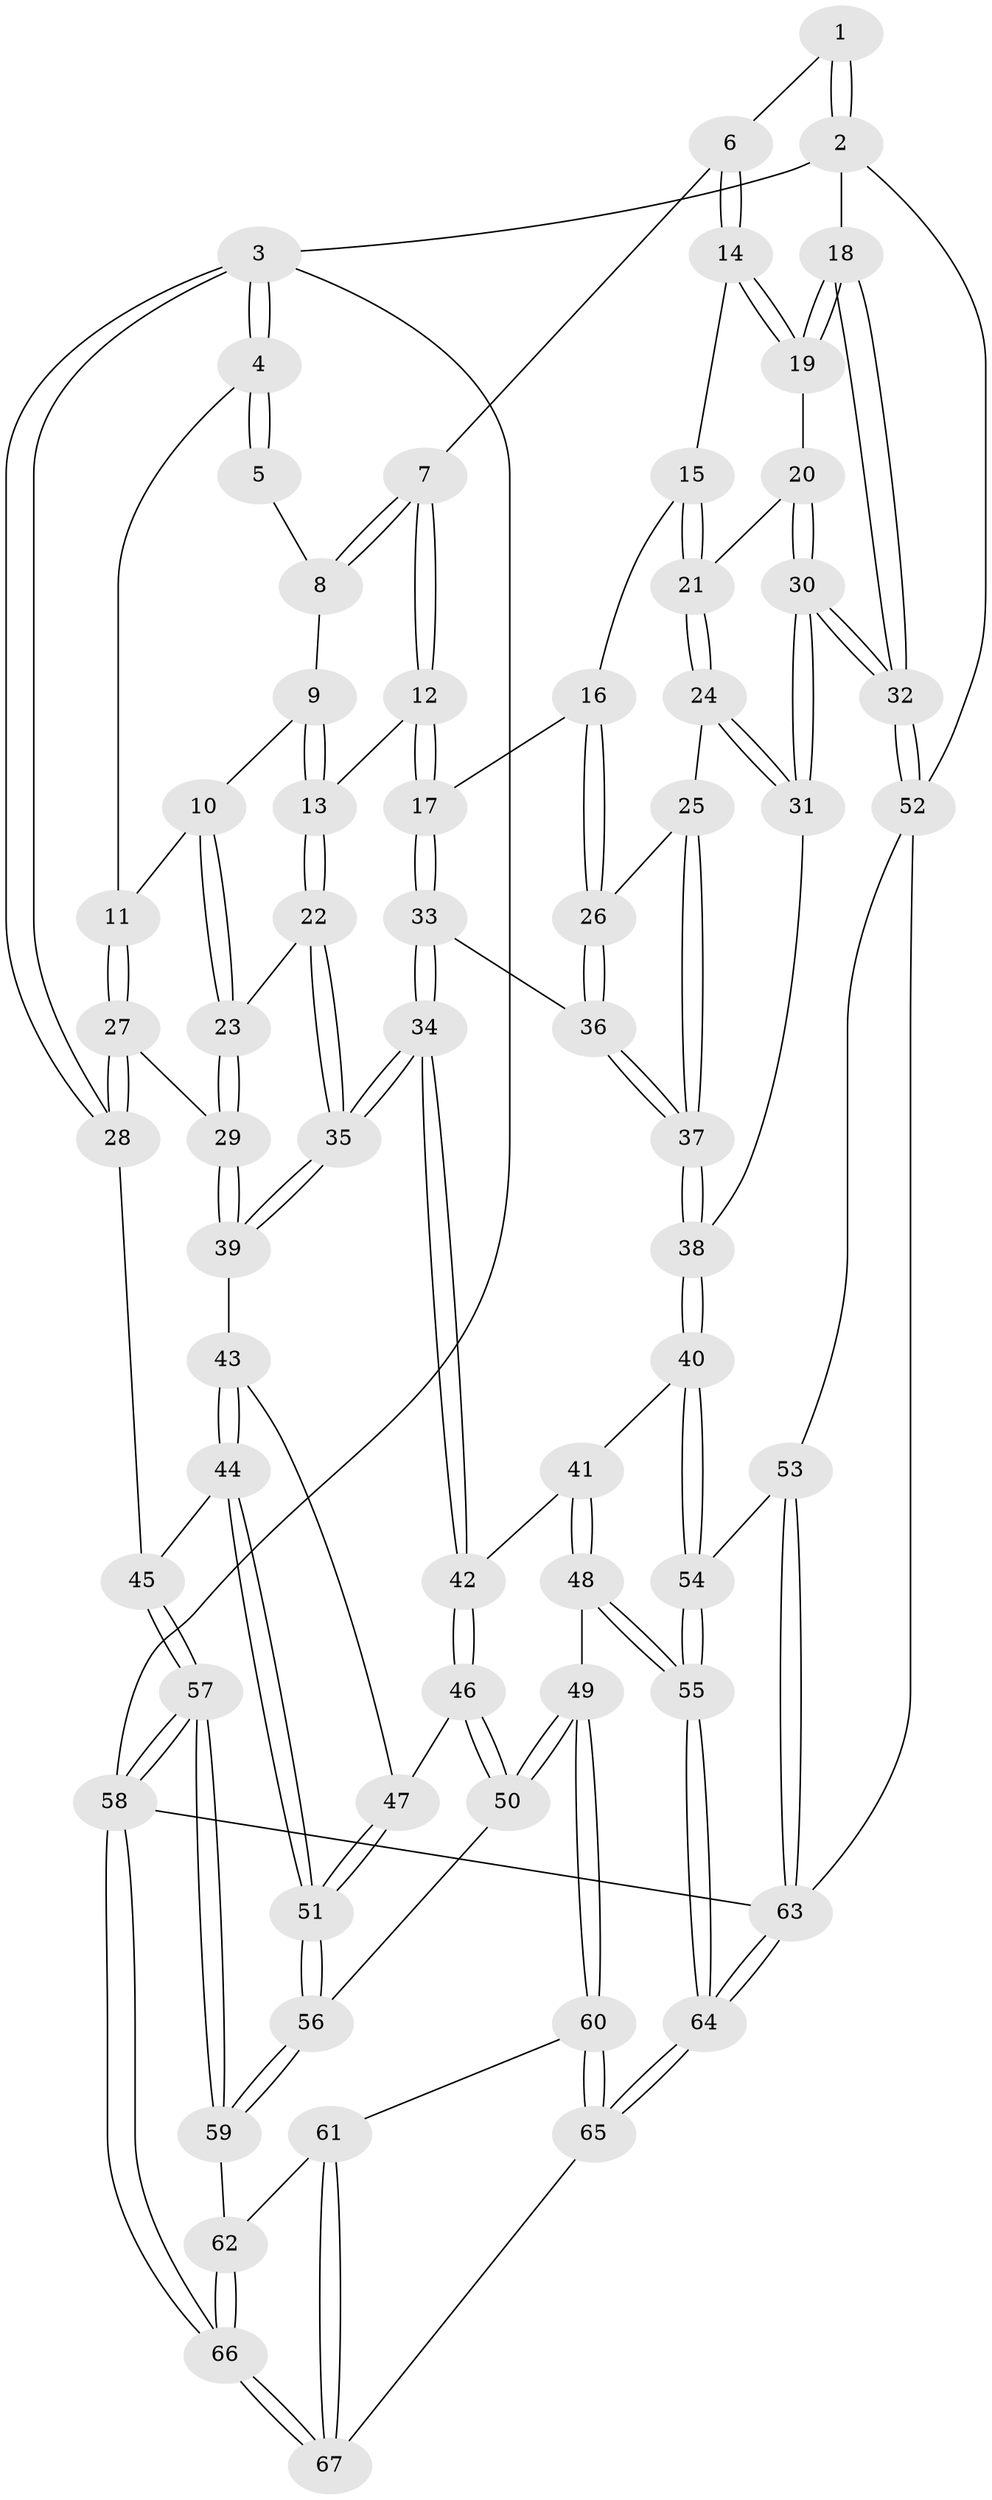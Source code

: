 // coarse degree distribution, {4: 0.30303030303030304, 8: 0.06060606060606061, 5: 0.2727272727272727, 3: 0.15151515151515152, 6: 0.21212121212121213}
// Generated by graph-tools (version 1.1) at 2025/06/03/04/25 22:06:24]
// undirected, 67 vertices, 164 edges
graph export_dot {
graph [start="1"]
  node [color=gray90,style=filled];
  1 [pos="+0.7312489603809597+0"];
  2 [pos="+1+0"];
  3 [pos="+0+0"];
  4 [pos="+0+0"];
  5 [pos="+0.3581709119325983+0"];
  6 [pos="+0.7186951697779506+0.0004786252073056075"];
  7 [pos="+0.5655437338759516+0.09301261873174026"];
  8 [pos="+0.36193075781911027+0"];
  9 [pos="+0.3530200129082316+0"];
  10 [pos="+0.2567731142196818+0.15653405330476194"];
  11 [pos="+0.15955770892563914+0.16752087499222024"];
  12 [pos="+0.5159897979976658+0.18833141710731924"];
  13 [pos="+0.49236046586495685+0.18640075943134027"];
  14 [pos="+0.7413343552984437+0.06326391068936506"];
  15 [pos="+0.7025174665123419+0.16019433092877097"];
  16 [pos="+0.6321439022856371+0.2084916311680647"];
  17 [pos="+0.5214549258151258+0.19278170706495498"];
  18 [pos="+1+0"];
  19 [pos="+0.8742695142984224+0.14597387034951342"];
  20 [pos="+0.8842750710592652+0.1922356591142915"];
  21 [pos="+0.7501295517420832+0.2359077711562681"];
  22 [pos="+0.3549456488966624+0.27026548832439623"];
  23 [pos="+0.3492175038077586+0.2695351990004439"];
  24 [pos="+0.7490816383184818+0.2533723077926242"];
  25 [pos="+0.677903701495008+0.3010462030920266"];
  26 [pos="+0.6617889956796714+0.2944213507787693"];
  27 [pos="+0.035460129185685425+0.27941986647404937"];
  28 [pos="+0+0.32889585515539044"];
  29 [pos="+0.24523595196106274+0.38075733482443797"];
  30 [pos="+1+0.42435255467431143"];
  31 [pos="+0.8980241793919667+0.4326627022761287"];
  32 [pos="+1+0.4543721875154188"];
  33 [pos="+0.5570425807640567+0.36678174156067933"];
  34 [pos="+0.48317948866306154+0.44263711691486607"];
  35 [pos="+0.48218261459404627+0.44195100699705775"];
  36 [pos="+0.5575358593688143+0.36671822503939877"];
  37 [pos="+0.7772725675932413+0.45238063331592027"];
  38 [pos="+0.7890260598268634+0.4622272652262257"];
  39 [pos="+0.25250380271347034+0.44982201166487085"];
  40 [pos="+0.7620626214215912+0.4917213177764229"];
  41 [pos="+0.5820874695237662+0.5120578083448624"];
  42 [pos="+0.4879807172026769+0.4678742934948031"];
  43 [pos="+0.2497180470615942+0.45824870411476626"];
  44 [pos="+0.1650211560558352+0.5483513656004468"];
  45 [pos="+0+0.46642467307374097"];
  46 [pos="+0.4389470821543516+0.5678944650528558"];
  47 [pos="+0.3552919301818311+0.5553117887854794"];
  48 [pos="+0.6317050214915565+0.7861452415077717"];
  49 [pos="+0.5632982505914943+0.7884490092439567"];
  50 [pos="+0.4520020166343675+0.6722227947392725"];
  51 [pos="+0.2137623469579525+0.6617258198269768"];
  52 [pos="+1+0.7014853113764936"];
  53 [pos="+0.8506777013427993+0.8111375554541044"];
  54 [pos="+0.6802730706489325+0.7819149176514368"];
  55 [pos="+0.6546771354882323+0.7900972925426349"];
  56 [pos="+0.22070182206324615+0.7174766844926157"];
  57 [pos="+0+0.9103032391315631"];
  58 [pos="+0+1"];
  59 [pos="+0.18415395455368044+0.8011507930173166"];
  60 [pos="+0.43300845629671014+0.9077935534635644"];
  61 [pos="+0.2523088481190704+0.8552968693015471"];
  62 [pos="+0.2344616349949959+0.849038507898375"];
  63 [pos="+0.863025003490117+1"];
  64 [pos="+0.6797687283979202+1"];
  65 [pos="+0.4329754053660163+1"];
  66 [pos="+0.19667118433676964+1"];
  67 [pos="+0.36319274591071105+1"];
  1 -- 2;
  1 -- 2;
  1 -- 6;
  2 -- 3;
  2 -- 18;
  2 -- 52;
  3 -- 4;
  3 -- 4;
  3 -- 28;
  3 -- 28;
  3 -- 58;
  4 -- 5;
  4 -- 5;
  4 -- 11;
  5 -- 8;
  6 -- 7;
  6 -- 14;
  6 -- 14;
  7 -- 8;
  7 -- 8;
  7 -- 12;
  7 -- 12;
  8 -- 9;
  9 -- 10;
  9 -- 13;
  9 -- 13;
  10 -- 11;
  10 -- 23;
  10 -- 23;
  11 -- 27;
  11 -- 27;
  12 -- 13;
  12 -- 17;
  12 -- 17;
  13 -- 22;
  13 -- 22;
  14 -- 15;
  14 -- 19;
  14 -- 19;
  15 -- 16;
  15 -- 21;
  15 -- 21;
  16 -- 17;
  16 -- 26;
  16 -- 26;
  17 -- 33;
  17 -- 33;
  18 -- 19;
  18 -- 19;
  18 -- 32;
  18 -- 32;
  19 -- 20;
  20 -- 21;
  20 -- 30;
  20 -- 30;
  21 -- 24;
  21 -- 24;
  22 -- 23;
  22 -- 35;
  22 -- 35;
  23 -- 29;
  23 -- 29;
  24 -- 25;
  24 -- 31;
  24 -- 31;
  25 -- 26;
  25 -- 37;
  25 -- 37;
  26 -- 36;
  26 -- 36;
  27 -- 28;
  27 -- 28;
  27 -- 29;
  28 -- 45;
  29 -- 39;
  29 -- 39;
  30 -- 31;
  30 -- 31;
  30 -- 32;
  30 -- 32;
  31 -- 38;
  32 -- 52;
  32 -- 52;
  33 -- 34;
  33 -- 34;
  33 -- 36;
  34 -- 35;
  34 -- 35;
  34 -- 42;
  34 -- 42;
  35 -- 39;
  35 -- 39;
  36 -- 37;
  36 -- 37;
  37 -- 38;
  37 -- 38;
  38 -- 40;
  38 -- 40;
  39 -- 43;
  40 -- 41;
  40 -- 54;
  40 -- 54;
  41 -- 42;
  41 -- 48;
  41 -- 48;
  42 -- 46;
  42 -- 46;
  43 -- 44;
  43 -- 44;
  43 -- 47;
  44 -- 45;
  44 -- 51;
  44 -- 51;
  45 -- 57;
  45 -- 57;
  46 -- 47;
  46 -- 50;
  46 -- 50;
  47 -- 51;
  47 -- 51;
  48 -- 49;
  48 -- 55;
  48 -- 55;
  49 -- 50;
  49 -- 50;
  49 -- 60;
  49 -- 60;
  50 -- 56;
  51 -- 56;
  51 -- 56;
  52 -- 53;
  52 -- 63;
  53 -- 54;
  53 -- 63;
  53 -- 63;
  54 -- 55;
  54 -- 55;
  55 -- 64;
  55 -- 64;
  56 -- 59;
  56 -- 59;
  57 -- 58;
  57 -- 58;
  57 -- 59;
  57 -- 59;
  58 -- 66;
  58 -- 66;
  58 -- 63;
  59 -- 62;
  60 -- 61;
  60 -- 65;
  60 -- 65;
  61 -- 62;
  61 -- 67;
  61 -- 67;
  62 -- 66;
  62 -- 66;
  63 -- 64;
  63 -- 64;
  64 -- 65;
  64 -- 65;
  65 -- 67;
  66 -- 67;
  66 -- 67;
}
